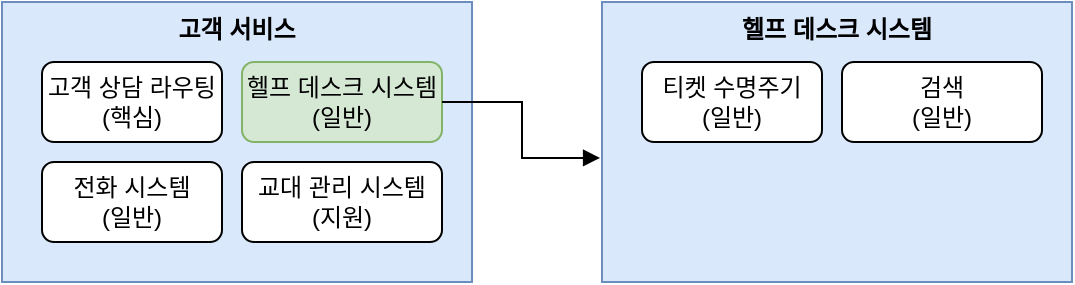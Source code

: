 <mxfile version="24.7.17">
  <diagram name="Page-1" id="A_BiOBGdu0SeoX-MF2WV">
    <mxGraphModel dx="1114" dy="821" grid="1" gridSize="10" guides="1" tooltips="1" connect="1" arrows="1" fold="1" page="1" pageScale="1" pageWidth="827" pageHeight="1169" math="0" shadow="0">
      <root>
        <mxCell id="0" />
        <mxCell id="1" parent="0" />
        <mxCell id="lpjMDve2tVLD67hDuKUC-1" value="고객 서비스" style="rounded=0;whiteSpace=wrap;html=1;fillColor=#dae8fc;strokeColor=#6c8ebf;verticalAlign=top;fontStyle=1" vertex="1" parent="1">
          <mxGeometry x="40" y="20" width="235" height="140" as="geometry" />
        </mxCell>
        <mxCell id="lpjMDve2tVLD67hDuKUC-7" value="고객 상담 라우팅&lt;div&gt;(핵심)&lt;/div&gt;" style="rounded=1;whiteSpace=wrap;html=1;" vertex="1" parent="1">
          <mxGeometry x="60" y="50" width="90" height="40" as="geometry" />
        </mxCell>
        <mxCell id="lpjMDve2tVLD67hDuKUC-8" value="헬프 데스크 시스템&lt;div&gt;(일반)&lt;/div&gt;" style="rounded=1;whiteSpace=wrap;html=1;fillColor=#d5e8d4;strokeColor=#82b366;" vertex="1" parent="1">
          <mxGeometry x="160" y="50" width="100" height="40" as="geometry" />
        </mxCell>
        <mxCell id="lpjMDve2tVLD67hDuKUC-9" value="전화 시스템&lt;div&gt;(일반)&lt;/div&gt;" style="rounded=1;whiteSpace=wrap;html=1;" vertex="1" parent="1">
          <mxGeometry x="60" y="100" width="90" height="40" as="geometry" />
        </mxCell>
        <mxCell id="lpjMDve2tVLD67hDuKUC-10" value="교대 관리 시스템&lt;div&gt;(지원)&lt;/div&gt;" style="rounded=1;whiteSpace=wrap;html=1;" vertex="1" parent="1">
          <mxGeometry x="160" y="100" width="100" height="40" as="geometry" />
        </mxCell>
        <mxCell id="lpjMDve2tVLD67hDuKUC-11" value="헬프 데스크 시스템" style="rounded=0;whiteSpace=wrap;html=1;fillColor=#dae8fc;strokeColor=#6c8ebf;verticalAlign=top;fontStyle=1" vertex="1" parent="1">
          <mxGeometry x="340" y="20" width="235" height="140" as="geometry" />
        </mxCell>
        <mxCell id="lpjMDve2tVLD67hDuKUC-12" value="티켓 수명주기&lt;div&gt;(일반)&lt;/div&gt;" style="rounded=1;whiteSpace=wrap;html=1;" vertex="1" parent="1">
          <mxGeometry x="360" y="50" width="90" height="40" as="geometry" />
        </mxCell>
        <mxCell id="lpjMDve2tVLD67hDuKUC-13" value="검색&lt;div&gt;(일반)&lt;/div&gt;" style="rounded=1;whiteSpace=wrap;html=1;" vertex="1" parent="1">
          <mxGeometry x="460" y="50" width="100" height="40" as="geometry" />
        </mxCell>
        <mxCell id="lpjMDve2tVLD67hDuKUC-16" style="edgeStyle=orthogonalEdgeStyle;rounded=0;orthogonalLoop=1;jettySize=auto;html=1;entryX=-0.004;entryY=0.557;entryDx=0;entryDy=0;entryPerimeter=0;endArrow=block;endFill=1;" edge="1" parent="1" source="lpjMDve2tVLD67hDuKUC-8" target="lpjMDve2tVLD67hDuKUC-11">
          <mxGeometry relative="1" as="geometry" />
        </mxCell>
      </root>
    </mxGraphModel>
  </diagram>
</mxfile>
